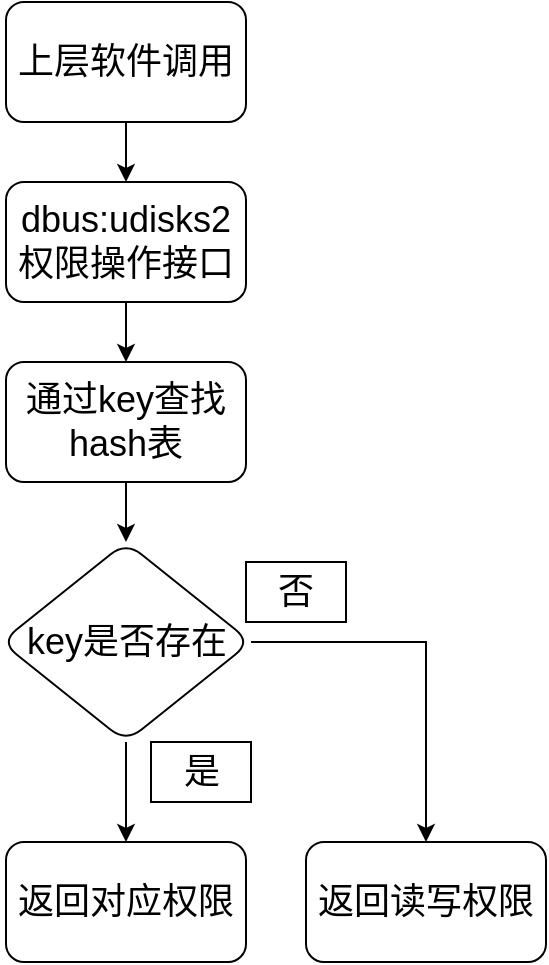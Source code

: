 <mxfile version="14.9.6" type="github">
  <diagram id="9V9uFCQP57_ZDp0LaVwa" name="Page-1">
    <mxGraphModel dx="1626" dy="856" grid="0" gridSize="10" guides="1" tooltips="1" connect="1" arrows="1" fold="1" page="1" pageScale="1" pageWidth="827" pageHeight="1169" math="0" shadow="0">
      <root>
        <mxCell id="0" />
        <mxCell id="1" parent="0" />
        <mxCell id="cQAIVyy3OW15eO10RW-g-20" value="" style="edgeStyle=orthogonalEdgeStyle;curved=0;rounded=1;sketch=0;orthogonalLoop=1;jettySize=auto;html=1;" edge="1" parent="1" source="cQAIVyy3OW15eO10RW-g-1" target="cQAIVyy3OW15eO10RW-g-2">
          <mxGeometry relative="1" as="geometry" />
        </mxCell>
        <mxCell id="cQAIVyy3OW15eO10RW-g-1" value="&lt;font style=&quot;font-size: 18px&quot;&gt;上层软件调用&lt;/font&gt;" style="rounded=1;whiteSpace=wrap;html=1;" vertex="1" parent="1">
          <mxGeometry x="120" y="250" width="120" height="60" as="geometry" />
        </mxCell>
        <mxCell id="cQAIVyy3OW15eO10RW-g-21" value="" style="edgeStyle=orthogonalEdgeStyle;curved=0;rounded=1;sketch=0;orthogonalLoop=1;jettySize=auto;html=1;" edge="1" parent="1" source="cQAIVyy3OW15eO10RW-g-2" target="cQAIVyy3OW15eO10RW-g-9">
          <mxGeometry relative="1" as="geometry" />
        </mxCell>
        <mxCell id="cQAIVyy3OW15eO10RW-g-2" value="&lt;span style=&quot;font-size: 18px&quot;&gt;dbus:udisks2权限操作接口&lt;/span&gt;" style="whiteSpace=wrap;html=1;rounded=1;" vertex="1" parent="1">
          <mxGeometry x="120" y="340" width="120" height="60" as="geometry" />
        </mxCell>
        <mxCell id="cQAIVyy3OW15eO10RW-g-12" value="" style="edgeStyle=orthogonalEdgeStyle;rounded=0;orthogonalLoop=1;jettySize=auto;html=1;" edge="1" parent="1" source="cQAIVyy3OW15eO10RW-g-9" target="cQAIVyy3OW15eO10RW-g-11">
          <mxGeometry relative="1" as="geometry" />
        </mxCell>
        <mxCell id="cQAIVyy3OW15eO10RW-g-9" value="&lt;span style=&quot;font-size: 18px&quot;&gt;通过key查找hash表&lt;/span&gt;" style="whiteSpace=wrap;html=1;rounded=1;" vertex="1" parent="1">
          <mxGeometry x="120" y="430" width="120" height="60" as="geometry" />
        </mxCell>
        <mxCell id="cQAIVyy3OW15eO10RW-g-14" value="" style="edgeStyle=orthogonalEdgeStyle;rounded=0;orthogonalLoop=1;jettySize=auto;html=1;" edge="1" parent="1" source="cQAIVyy3OW15eO10RW-g-11" target="cQAIVyy3OW15eO10RW-g-13">
          <mxGeometry relative="1" as="geometry" />
        </mxCell>
        <mxCell id="cQAIVyy3OW15eO10RW-g-16" value="" style="edgeStyle=orthogonalEdgeStyle;rounded=0;orthogonalLoop=1;jettySize=auto;html=1;" edge="1" parent="1" source="cQAIVyy3OW15eO10RW-g-11" target="cQAIVyy3OW15eO10RW-g-15">
          <mxGeometry relative="1" as="geometry" />
        </mxCell>
        <mxCell id="cQAIVyy3OW15eO10RW-g-11" value="&lt;font style=&quot;font-size: 18px&quot;&gt;key是否存在&lt;/font&gt;" style="rhombus;whiteSpace=wrap;html=1;rounded=1;" vertex="1" parent="1">
          <mxGeometry x="117.5" y="520" width="125" height="100" as="geometry" />
        </mxCell>
        <mxCell id="cQAIVyy3OW15eO10RW-g-13" value="&lt;font style=&quot;font-size: 18px&quot;&gt;返回对应权限&lt;/font&gt;" style="whiteSpace=wrap;html=1;rounded=1;" vertex="1" parent="1">
          <mxGeometry x="120" y="670" width="120" height="60" as="geometry" />
        </mxCell>
        <mxCell id="cQAIVyy3OW15eO10RW-g-15" value="&lt;font style=&quot;font-size: 18px&quot;&gt;返回读写权限&lt;/font&gt;" style="whiteSpace=wrap;html=1;rounded=1;" vertex="1" parent="1">
          <mxGeometry x="270" y="670" width="120" height="60" as="geometry" />
        </mxCell>
        <mxCell id="cQAIVyy3OW15eO10RW-g-17" value="&lt;font style=&quot;font-size: 18px&quot;&gt;是&lt;/font&gt;" style="rounded=0;whiteSpace=wrap;html=1;sketch=0;" vertex="1" parent="1">
          <mxGeometry x="192.5" y="620" width="50" height="30" as="geometry" />
        </mxCell>
        <mxCell id="cQAIVyy3OW15eO10RW-g-18" value="&lt;span style=&quot;font-size: 18px&quot;&gt;否&lt;/span&gt;" style="rounded=0;whiteSpace=wrap;html=1;sketch=0;" vertex="1" parent="1">
          <mxGeometry x="240" y="530" width="50" height="30" as="geometry" />
        </mxCell>
      </root>
    </mxGraphModel>
  </diagram>
</mxfile>

